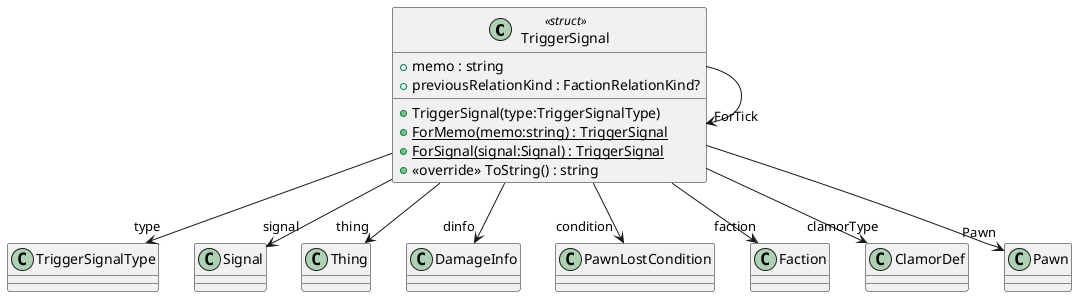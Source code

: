 @startuml
class TriggerSignal <<struct>> {
    + memo : string
    + previousRelationKind : FactionRelationKind?
    + TriggerSignal(type:TriggerSignalType)
    + {static} ForMemo(memo:string) : TriggerSignal
    + {static} ForSignal(signal:Signal) : TriggerSignal
    + <<override>> ToString() : string
}
TriggerSignal --> "type" TriggerSignalType
TriggerSignal --> "signal" Signal
TriggerSignal --> "thing" Thing
TriggerSignal --> "dinfo" DamageInfo
TriggerSignal --> "condition" PawnLostCondition
TriggerSignal --> "faction" Faction
TriggerSignal --> "clamorType" ClamorDef
TriggerSignal --> "Pawn" Pawn
TriggerSignal --> "ForTick" TriggerSignal
@enduml

